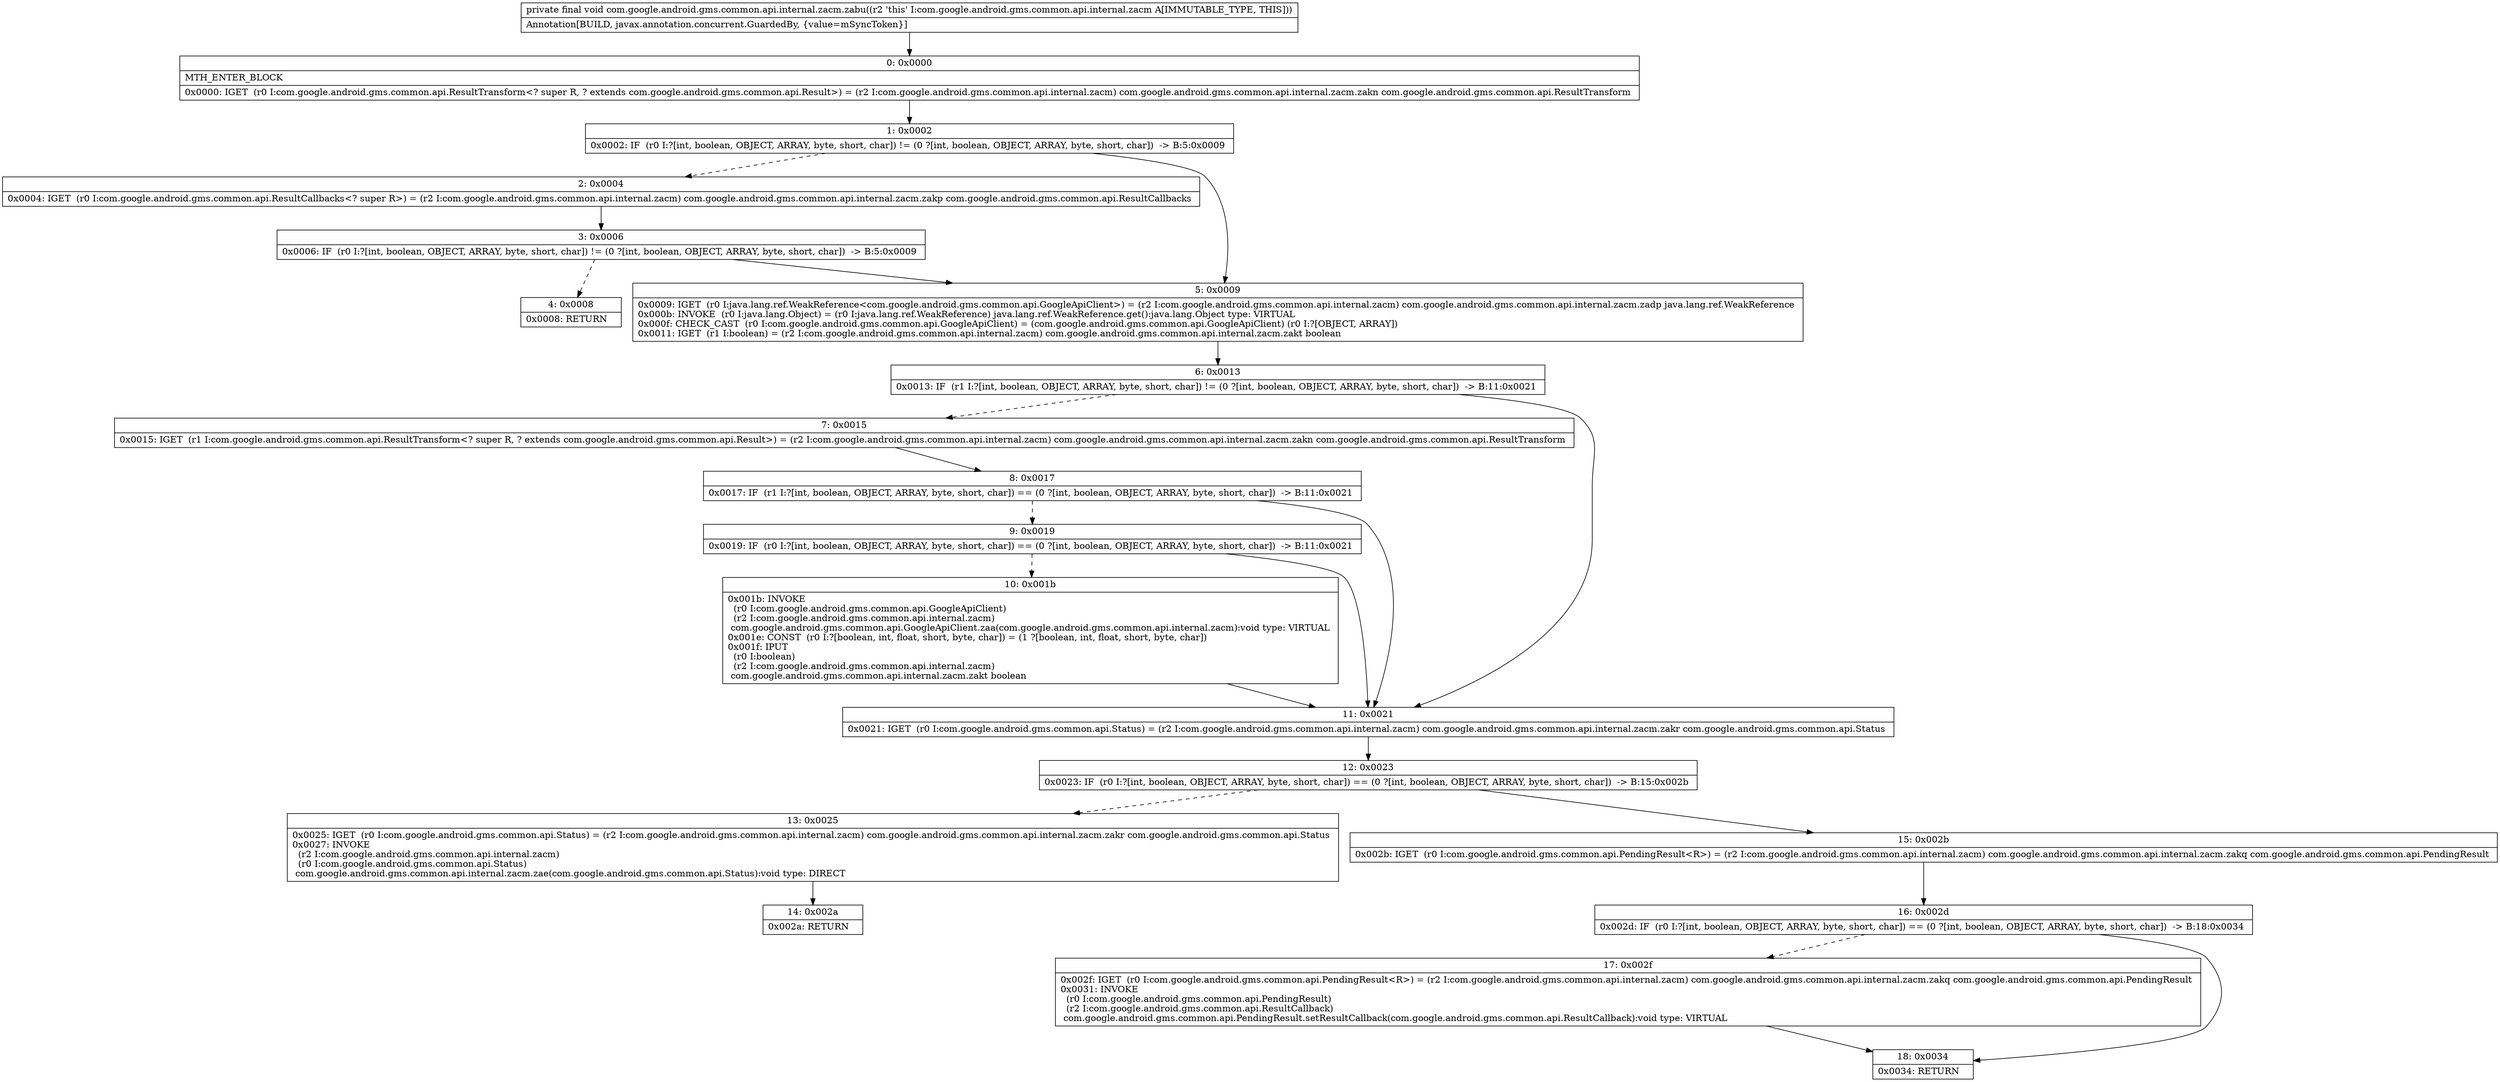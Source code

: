 digraph "CFG forcom.google.android.gms.common.api.internal.zacm.zabu()V" {
Node_0 [shape=record,label="{0\:\ 0x0000|MTH_ENTER_BLOCK\l|0x0000: IGET  (r0 I:com.google.android.gms.common.api.ResultTransform\<? super R, ? extends com.google.android.gms.common.api.Result\>) = (r2 I:com.google.android.gms.common.api.internal.zacm) com.google.android.gms.common.api.internal.zacm.zakn com.google.android.gms.common.api.ResultTransform \l}"];
Node_1 [shape=record,label="{1\:\ 0x0002|0x0002: IF  (r0 I:?[int, boolean, OBJECT, ARRAY, byte, short, char]) != (0 ?[int, boolean, OBJECT, ARRAY, byte, short, char])  \-\> B:5:0x0009 \l}"];
Node_2 [shape=record,label="{2\:\ 0x0004|0x0004: IGET  (r0 I:com.google.android.gms.common.api.ResultCallbacks\<? super R\>) = (r2 I:com.google.android.gms.common.api.internal.zacm) com.google.android.gms.common.api.internal.zacm.zakp com.google.android.gms.common.api.ResultCallbacks \l}"];
Node_3 [shape=record,label="{3\:\ 0x0006|0x0006: IF  (r0 I:?[int, boolean, OBJECT, ARRAY, byte, short, char]) != (0 ?[int, boolean, OBJECT, ARRAY, byte, short, char])  \-\> B:5:0x0009 \l}"];
Node_4 [shape=record,label="{4\:\ 0x0008|0x0008: RETURN   \l}"];
Node_5 [shape=record,label="{5\:\ 0x0009|0x0009: IGET  (r0 I:java.lang.ref.WeakReference\<com.google.android.gms.common.api.GoogleApiClient\>) = (r2 I:com.google.android.gms.common.api.internal.zacm) com.google.android.gms.common.api.internal.zacm.zadp java.lang.ref.WeakReference \l0x000b: INVOKE  (r0 I:java.lang.Object) = (r0 I:java.lang.ref.WeakReference) java.lang.ref.WeakReference.get():java.lang.Object type: VIRTUAL \l0x000f: CHECK_CAST  (r0 I:com.google.android.gms.common.api.GoogleApiClient) = (com.google.android.gms.common.api.GoogleApiClient) (r0 I:?[OBJECT, ARRAY]) \l0x0011: IGET  (r1 I:boolean) = (r2 I:com.google.android.gms.common.api.internal.zacm) com.google.android.gms.common.api.internal.zacm.zakt boolean \l}"];
Node_6 [shape=record,label="{6\:\ 0x0013|0x0013: IF  (r1 I:?[int, boolean, OBJECT, ARRAY, byte, short, char]) != (0 ?[int, boolean, OBJECT, ARRAY, byte, short, char])  \-\> B:11:0x0021 \l}"];
Node_7 [shape=record,label="{7\:\ 0x0015|0x0015: IGET  (r1 I:com.google.android.gms.common.api.ResultTransform\<? super R, ? extends com.google.android.gms.common.api.Result\>) = (r2 I:com.google.android.gms.common.api.internal.zacm) com.google.android.gms.common.api.internal.zacm.zakn com.google.android.gms.common.api.ResultTransform \l}"];
Node_8 [shape=record,label="{8\:\ 0x0017|0x0017: IF  (r1 I:?[int, boolean, OBJECT, ARRAY, byte, short, char]) == (0 ?[int, boolean, OBJECT, ARRAY, byte, short, char])  \-\> B:11:0x0021 \l}"];
Node_9 [shape=record,label="{9\:\ 0x0019|0x0019: IF  (r0 I:?[int, boolean, OBJECT, ARRAY, byte, short, char]) == (0 ?[int, boolean, OBJECT, ARRAY, byte, short, char])  \-\> B:11:0x0021 \l}"];
Node_10 [shape=record,label="{10\:\ 0x001b|0x001b: INVOKE  \l  (r0 I:com.google.android.gms.common.api.GoogleApiClient)\l  (r2 I:com.google.android.gms.common.api.internal.zacm)\l com.google.android.gms.common.api.GoogleApiClient.zaa(com.google.android.gms.common.api.internal.zacm):void type: VIRTUAL \l0x001e: CONST  (r0 I:?[boolean, int, float, short, byte, char]) = (1 ?[boolean, int, float, short, byte, char]) \l0x001f: IPUT  \l  (r0 I:boolean)\l  (r2 I:com.google.android.gms.common.api.internal.zacm)\l com.google.android.gms.common.api.internal.zacm.zakt boolean \l}"];
Node_11 [shape=record,label="{11\:\ 0x0021|0x0021: IGET  (r0 I:com.google.android.gms.common.api.Status) = (r2 I:com.google.android.gms.common.api.internal.zacm) com.google.android.gms.common.api.internal.zacm.zakr com.google.android.gms.common.api.Status \l}"];
Node_12 [shape=record,label="{12\:\ 0x0023|0x0023: IF  (r0 I:?[int, boolean, OBJECT, ARRAY, byte, short, char]) == (0 ?[int, boolean, OBJECT, ARRAY, byte, short, char])  \-\> B:15:0x002b \l}"];
Node_13 [shape=record,label="{13\:\ 0x0025|0x0025: IGET  (r0 I:com.google.android.gms.common.api.Status) = (r2 I:com.google.android.gms.common.api.internal.zacm) com.google.android.gms.common.api.internal.zacm.zakr com.google.android.gms.common.api.Status \l0x0027: INVOKE  \l  (r2 I:com.google.android.gms.common.api.internal.zacm)\l  (r0 I:com.google.android.gms.common.api.Status)\l com.google.android.gms.common.api.internal.zacm.zae(com.google.android.gms.common.api.Status):void type: DIRECT \l}"];
Node_14 [shape=record,label="{14\:\ 0x002a|0x002a: RETURN   \l}"];
Node_15 [shape=record,label="{15\:\ 0x002b|0x002b: IGET  (r0 I:com.google.android.gms.common.api.PendingResult\<R\>) = (r2 I:com.google.android.gms.common.api.internal.zacm) com.google.android.gms.common.api.internal.zacm.zakq com.google.android.gms.common.api.PendingResult \l}"];
Node_16 [shape=record,label="{16\:\ 0x002d|0x002d: IF  (r0 I:?[int, boolean, OBJECT, ARRAY, byte, short, char]) == (0 ?[int, boolean, OBJECT, ARRAY, byte, short, char])  \-\> B:18:0x0034 \l}"];
Node_17 [shape=record,label="{17\:\ 0x002f|0x002f: IGET  (r0 I:com.google.android.gms.common.api.PendingResult\<R\>) = (r2 I:com.google.android.gms.common.api.internal.zacm) com.google.android.gms.common.api.internal.zacm.zakq com.google.android.gms.common.api.PendingResult \l0x0031: INVOKE  \l  (r0 I:com.google.android.gms.common.api.PendingResult)\l  (r2 I:com.google.android.gms.common.api.ResultCallback)\l com.google.android.gms.common.api.PendingResult.setResultCallback(com.google.android.gms.common.api.ResultCallback):void type: VIRTUAL \l}"];
Node_18 [shape=record,label="{18\:\ 0x0034|0x0034: RETURN   \l}"];
MethodNode[shape=record,label="{private final void com.google.android.gms.common.api.internal.zacm.zabu((r2 'this' I:com.google.android.gms.common.api.internal.zacm A[IMMUTABLE_TYPE, THIS]))  | Annotation[BUILD, javax.annotation.concurrent.GuardedBy, \{value=mSyncToken\}]\l}"];
MethodNode -> Node_0;
Node_0 -> Node_1;
Node_1 -> Node_2[style=dashed];
Node_1 -> Node_5;
Node_2 -> Node_3;
Node_3 -> Node_4[style=dashed];
Node_3 -> Node_5;
Node_5 -> Node_6;
Node_6 -> Node_7[style=dashed];
Node_6 -> Node_11;
Node_7 -> Node_8;
Node_8 -> Node_9[style=dashed];
Node_8 -> Node_11;
Node_9 -> Node_10[style=dashed];
Node_9 -> Node_11;
Node_10 -> Node_11;
Node_11 -> Node_12;
Node_12 -> Node_13[style=dashed];
Node_12 -> Node_15;
Node_13 -> Node_14;
Node_15 -> Node_16;
Node_16 -> Node_17[style=dashed];
Node_16 -> Node_18;
Node_17 -> Node_18;
}

